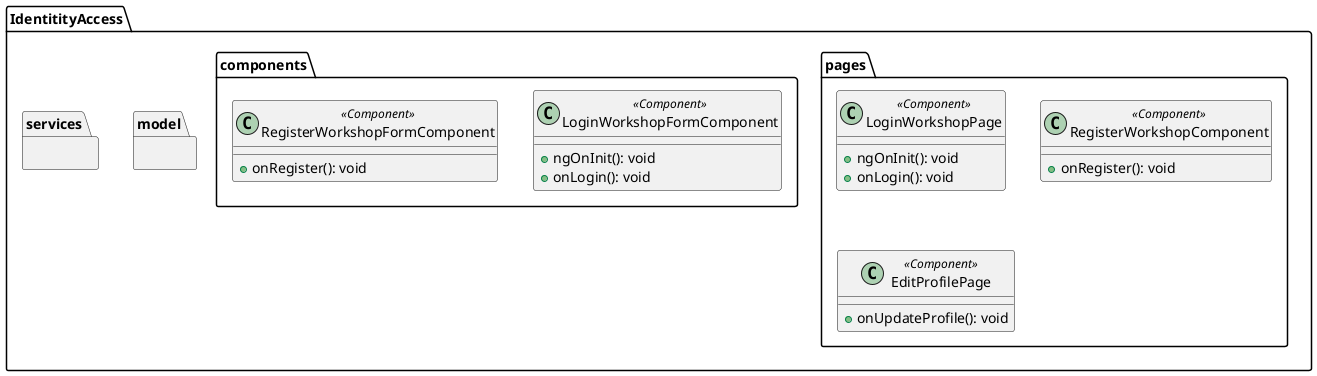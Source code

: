 @startuml
'https://plantuml.com/class-diagram
package "IdentitityAccess" {
  package "model" {
  }

  package "services" {
  }

  package "pages" {
    class LoginWorkshopPage <<Component>> {
      +ngOnInit(): void
      +onLogin(): void
    }

    class RegisterWorkshopComponent <<Component>> {
      +onRegister(): void
    }
    class EditProfilePage <<Component>> {
      +onUpdateProfile(): void
    }
  }
  package "components" {
    class LoginWorkshopFormComponent <<Component>> {
          +ngOnInit(): void
          +onLogin(): void
        }

        class RegisterWorkshopFormComponent <<Component>> {
          +onRegister(): void
    }
  }
}


@enduml
